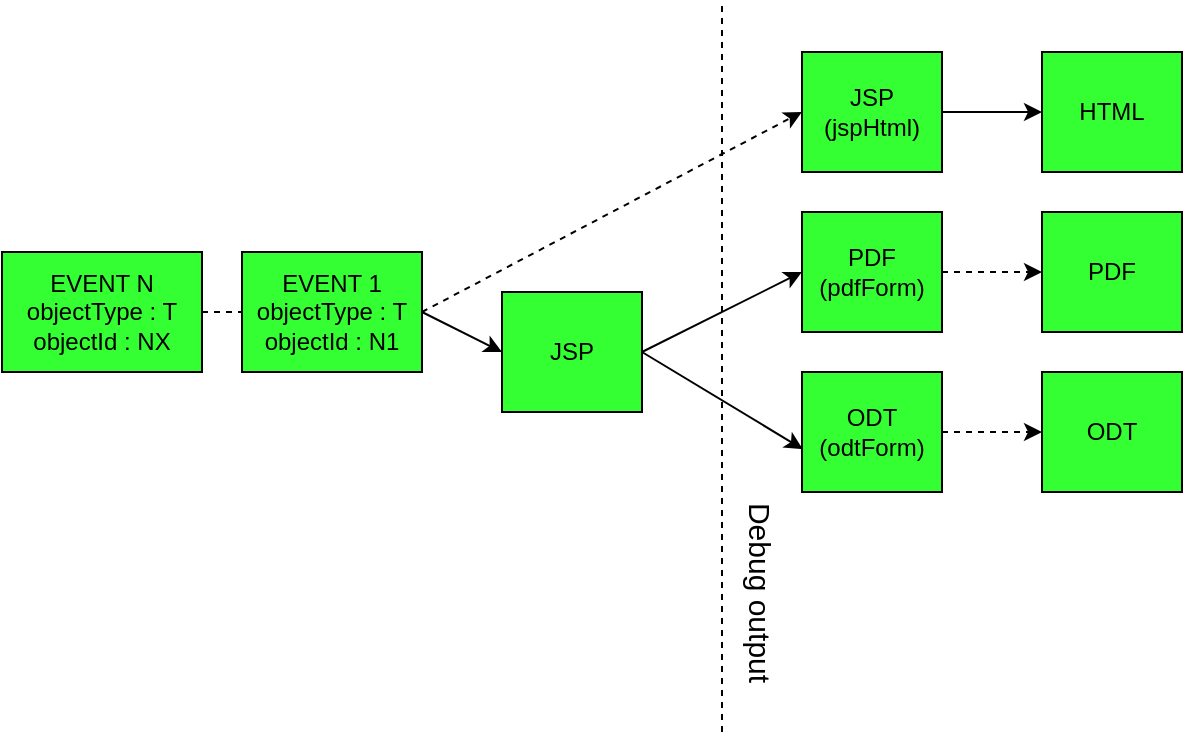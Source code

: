 <mxfile>
    <diagram id="ETWsS70P1tHz5V-jA7J0" name="Page-1">
        <mxGraphModel dx="693" dy="585" grid="1" gridSize="10" guides="1" tooltips="1" connect="1" arrows="1" fold="1" page="1" pageScale="1" pageWidth="827" pageHeight="1169" math="0" shadow="0">
            <root>
                <mxCell id="0"/>
                <mxCell id="1" parent="0"/>
                <mxCell id="4" value="EVENT N&lt;br&gt;objectType : T&lt;br&gt;objectId : NX" style="rounded=0;whiteSpace=wrap;html=1;fillColor=#33FF33;fontColor=#000000;" parent="1" vertex="1">
                    <mxGeometry y="180" width="100" height="60" as="geometry"/>
                </mxCell>
                <mxCell id="5" value="EVENT 1&lt;br&gt;objectType : T&lt;br&gt;objectId : N1" style="rounded=0;whiteSpace=wrap;html=1;fillColor=#33FF33;fontColor=#000000;" parent="1" vertex="1">
                    <mxGeometry x="120" y="180" width="90" height="60" as="geometry"/>
                </mxCell>
                <mxCell id="6" value="" style="endArrow=none;dashed=1;html=1;fontColor=#000000;exitX=1;exitY=0.5;exitDx=0;exitDy=0;entryX=0;entryY=0.5;entryDx=0;entryDy=0;strokeColor=#000000;" parent="1" source="4" target="5" edge="1">
                    <mxGeometry width="50" height="50" relative="1" as="geometry">
                        <mxPoint x="320" y="300" as="sourcePoint"/>
                        <mxPoint x="370" y="250" as="targetPoint"/>
                    </mxGeometry>
                </mxCell>
                <mxCell id="7" value="JSP" style="rounded=0;whiteSpace=wrap;html=1;fillColor=#33FF33;fontColor=#000000;" parent="1" vertex="1">
                    <mxGeometry x="250" y="200" width="70" height="60" as="geometry"/>
                </mxCell>
                <mxCell id="8" value="" style="endArrow=classic;html=1;fontColor=#000000;exitX=1;exitY=0.5;exitDx=0;exitDy=0;entryX=0;entryY=0.5;entryDx=0;entryDy=0;strokeColor=#000000;" parent="1" source="5" target="7" edge="1">
                    <mxGeometry width="50" height="50" relative="1" as="geometry">
                        <mxPoint x="320" y="310" as="sourcePoint"/>
                        <mxPoint x="370" y="260" as="targetPoint"/>
                    </mxGeometry>
                </mxCell>
                <mxCell id="9" value="PDF (pdfForm)" style="rounded=0;whiteSpace=wrap;html=1;fillColor=#33FF33;fontColor=#000000;" parent="1" vertex="1">
                    <mxGeometry x="400" y="160" width="70" height="60" as="geometry"/>
                </mxCell>
                <mxCell id="10" value="ODT (odtForm)" style="rounded=0;whiteSpace=wrap;html=1;fillColor=#33FF33;fontColor=#000000;" parent="1" vertex="1">
                    <mxGeometry x="400" y="240" width="70" height="60" as="geometry"/>
                </mxCell>
                <mxCell id="11" value="JSP (jspHtml)" style="rounded=0;whiteSpace=wrap;html=1;fillColor=#33FF33;fontColor=#000000;" parent="1" vertex="1">
                    <mxGeometry x="400" y="80" width="70" height="60" as="geometry"/>
                </mxCell>
                <mxCell id="12" value="PDF" style="rounded=0;whiteSpace=wrap;html=1;fillColor=#33FF33;fontColor=#000000;" parent="1" vertex="1">
                    <mxGeometry x="520" y="160" width="70" height="60" as="geometry"/>
                </mxCell>
                <mxCell id="13" value="ODT" style="rounded=0;whiteSpace=wrap;html=1;fillColor=#33FF33;fontColor=#000000;" parent="1" vertex="1">
                    <mxGeometry x="520" y="240" width="70" height="60" as="geometry"/>
                </mxCell>
                <mxCell id="14" value="HTML" style="rounded=0;whiteSpace=wrap;html=1;fillColor=#33FF33;fontColor=#000000;" parent="1" vertex="1">
                    <mxGeometry x="520" y="80" width="70" height="60" as="geometry"/>
                </mxCell>
                <mxCell id="15" value="" style="endArrow=classic;html=1;fontColor=#000000;entryX=0;entryY=0.5;entryDx=0;entryDy=0;strokeColor=#000000;exitX=1;exitY=0.5;exitDx=0;exitDy=0;dashed=1;" edge="1" parent="1" source="5" target="11">
                    <mxGeometry width="50" height="50" relative="1" as="geometry">
                        <mxPoint x="220" y="110" as="sourcePoint"/>
                        <mxPoint x="240" y="220" as="targetPoint"/>
                    </mxGeometry>
                </mxCell>
                <mxCell id="16" value="" style="endArrow=classic;html=1;fontColor=#000000;entryX=0;entryY=0.5;entryDx=0;entryDy=0;strokeColor=#000000;" edge="1" parent="1" target="9">
                    <mxGeometry width="50" height="50" relative="1" as="geometry">
                        <mxPoint x="320" y="230" as="sourcePoint"/>
                        <mxPoint x="260" y="240" as="targetPoint"/>
                    </mxGeometry>
                </mxCell>
                <mxCell id="18" value="" style="endArrow=classic;html=1;fontColor=#000000;entryX=0.006;entryY=0.643;entryDx=0;entryDy=0;strokeColor=#000000;entryPerimeter=0;exitX=1;exitY=0.5;exitDx=0;exitDy=0;" edge="1" parent="1" source="7" target="10">
                    <mxGeometry width="50" height="50" relative="1" as="geometry">
                        <mxPoint x="330" y="240" as="sourcePoint"/>
                        <mxPoint x="370" y="240" as="targetPoint"/>
                    </mxGeometry>
                </mxCell>
                <mxCell id="19" value="" style="endArrow=classic;html=1;fontColor=#000000;entryX=0;entryY=0.5;entryDx=0;entryDy=0;strokeColor=#000000;exitX=1;exitY=0.5;exitDx=0;exitDy=0;dashed=1;" edge="1" parent="1" source="10" target="13">
                    <mxGeometry width="50" height="50" relative="1" as="geometry">
                        <mxPoint x="360" y="240" as="sourcePoint"/>
                        <mxPoint x="410.42" y="288.58" as="targetPoint"/>
                    </mxGeometry>
                </mxCell>
                <mxCell id="20" value="" style="endArrow=classic;html=1;fontColor=#000000;strokeColor=#000000;exitX=1;exitY=0.5;exitDx=0;exitDy=0;dashed=1;" edge="1" parent="1" source="9">
                    <mxGeometry width="50" height="50" relative="1" as="geometry">
                        <mxPoint x="480" y="280" as="sourcePoint"/>
                        <mxPoint x="520" y="190" as="targetPoint"/>
                    </mxGeometry>
                </mxCell>
                <mxCell id="21" value="" style="endArrow=classic;html=1;fontColor=#000000;strokeColor=#000000;exitX=1;exitY=0.5;exitDx=0;exitDy=0;entryX=0;entryY=0.5;entryDx=0;entryDy=0;" edge="1" parent="1" source="11" target="14">
                    <mxGeometry width="50" height="50" relative="1" as="geometry">
                        <mxPoint x="480" y="200" as="sourcePoint"/>
                        <mxPoint x="530" y="200" as="targetPoint"/>
                    </mxGeometry>
                </mxCell>
                <mxCell id="22" value="" style="endArrow=none;html=1;dashed=1;strokeColor=#000000;" edge="1" parent="1">
                    <mxGeometry width="50" height="50" relative="1" as="geometry">
                        <mxPoint x="360" y="420" as="sourcePoint"/>
                        <mxPoint x="360" y="55" as="targetPoint"/>
                    </mxGeometry>
                </mxCell>
                <mxCell id="23" value="Debug output" style="edgeLabel;html=1;align=center;verticalAlign=middle;resizable=0;points=[];rotation=90;fontSize=15;" vertex="1" connectable="0" parent="22">
                    <mxGeometry x="-0.548" y="4" relative="1" as="geometry">
                        <mxPoint x="24" y="12" as="offset"/>
                    </mxGeometry>
                </mxCell>
            </root>
        </mxGraphModel>
    </diagram>
</mxfile>